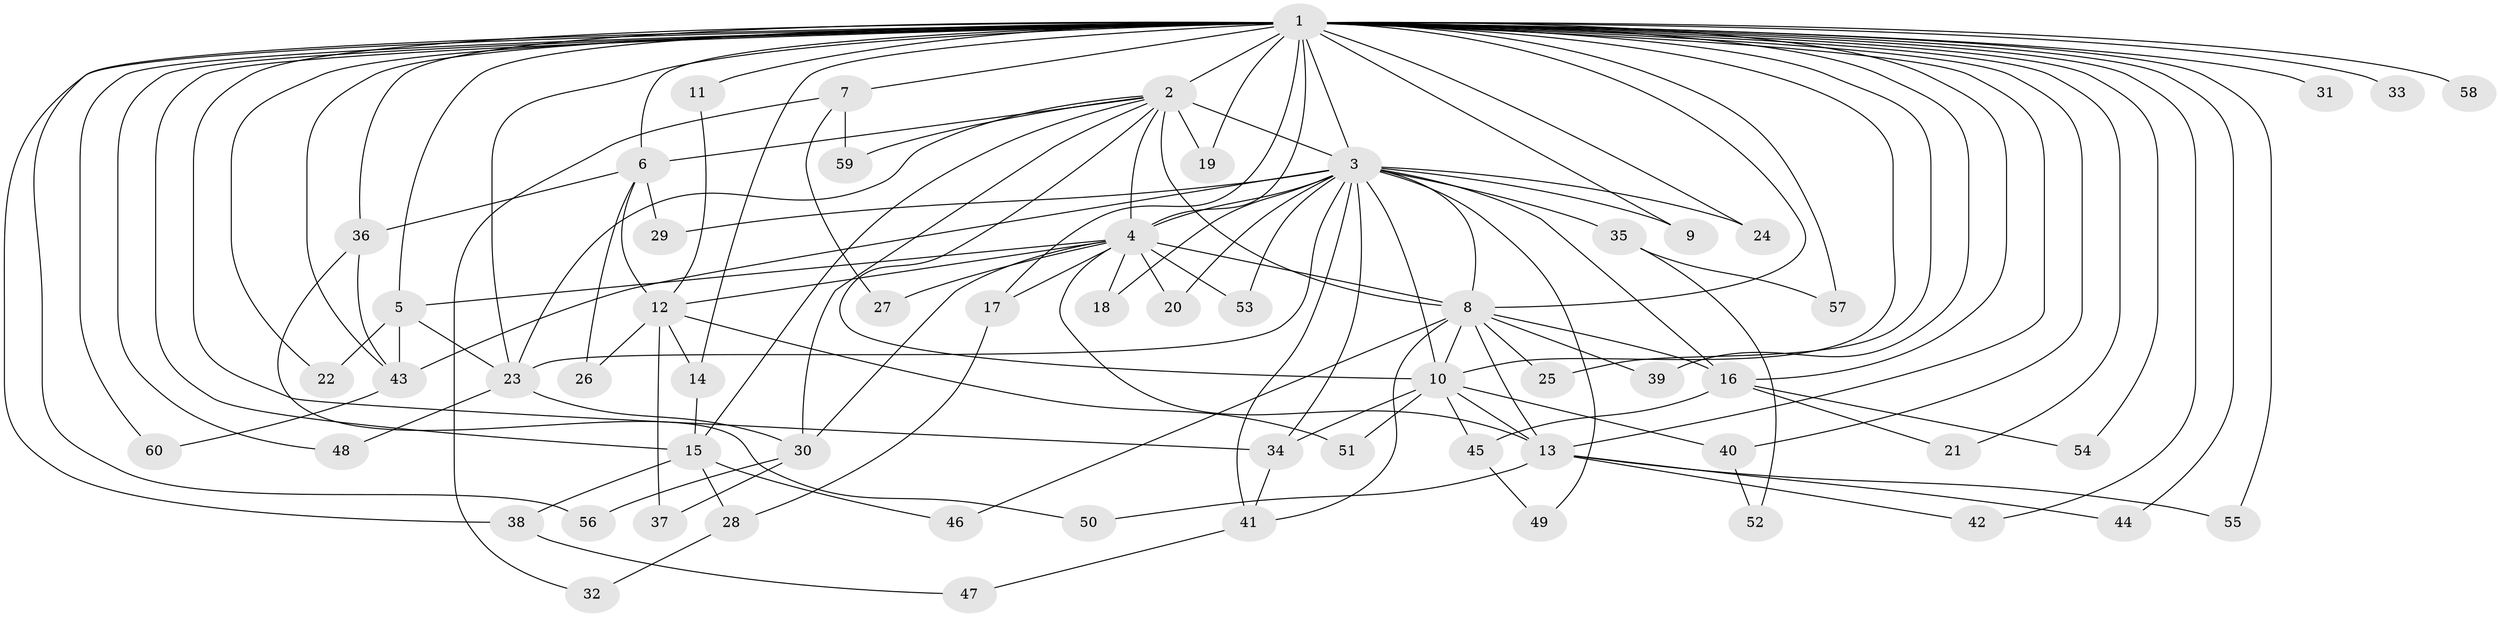 // original degree distribution, {19: 0.016666666666666666, 20: 0.008333333333333333, 18: 0.008333333333333333, 35: 0.008333333333333333, 31: 0.008333333333333333, 17: 0.008333333333333333, 34: 0.008333333333333333, 13: 0.016666666666666666, 6: 0.03333333333333333, 7: 0.03333333333333333, 5: 0.03333333333333333, 3: 0.175, 2: 0.55, 4: 0.09166666666666666}
// Generated by graph-tools (version 1.1) at 2025/49/03/04/25 22:49:30]
// undirected, 60 vertices, 128 edges
graph export_dot {
  node [color=gray90,style=filled];
  1;
  2;
  3;
  4;
  5;
  6;
  7;
  8;
  9;
  10;
  11;
  12;
  13;
  14;
  15;
  16;
  17;
  18;
  19;
  20;
  21;
  22;
  23;
  24;
  25;
  26;
  27;
  28;
  29;
  30;
  31;
  32;
  33;
  34;
  35;
  36;
  37;
  38;
  39;
  40;
  41;
  42;
  43;
  44;
  45;
  46;
  47;
  48;
  49;
  50;
  51;
  52;
  53;
  54;
  55;
  56;
  57;
  58;
  59;
  60;
  1 -- 2 [weight=15.0];
  1 -- 3 [weight=9.0];
  1 -- 4 [weight=9.0];
  1 -- 5 [weight=2.0];
  1 -- 6 [weight=1.0];
  1 -- 7 [weight=2.0];
  1 -- 8 [weight=2.0];
  1 -- 9 [weight=1.0];
  1 -- 10 [weight=4.0];
  1 -- 11 [weight=4.0];
  1 -- 13 [weight=1.0];
  1 -- 14 [weight=3.0];
  1 -- 15 [weight=2.0];
  1 -- 16 [weight=2.0];
  1 -- 17 [weight=1.0];
  1 -- 19 [weight=1.0];
  1 -- 21 [weight=1.0];
  1 -- 22 [weight=1.0];
  1 -- 23 [weight=1.0];
  1 -- 24 [weight=1.0];
  1 -- 25 [weight=1.0];
  1 -- 31 [weight=1.0];
  1 -- 33 [weight=2.0];
  1 -- 34 [weight=1.0];
  1 -- 36 [weight=1.0];
  1 -- 38 [weight=1.0];
  1 -- 39 [weight=1.0];
  1 -- 40 [weight=1.0];
  1 -- 42 [weight=1.0];
  1 -- 43 [weight=1.0];
  1 -- 44 [weight=1.0];
  1 -- 48 [weight=1.0];
  1 -- 54 [weight=1.0];
  1 -- 55 [weight=1.0];
  1 -- 56 [weight=1.0];
  1 -- 57 [weight=1.0];
  1 -- 58 [weight=2.0];
  1 -- 60 [weight=1.0];
  2 -- 3 [weight=4.0];
  2 -- 4 [weight=4.0];
  2 -- 6 [weight=2.0];
  2 -- 8 [weight=2.0];
  2 -- 10 [weight=1.0];
  2 -- 15 [weight=1.0];
  2 -- 19 [weight=1.0];
  2 -- 23 [weight=1.0];
  2 -- 30 [weight=1.0];
  2 -- 59 [weight=1.0];
  3 -- 4 [weight=4.0];
  3 -- 8 [weight=4.0];
  3 -- 9 [weight=1.0];
  3 -- 10 [weight=9.0];
  3 -- 16 [weight=2.0];
  3 -- 18 [weight=2.0];
  3 -- 20 [weight=1.0];
  3 -- 23 [weight=2.0];
  3 -- 24 [weight=1.0];
  3 -- 29 [weight=1.0];
  3 -- 34 [weight=1.0];
  3 -- 35 [weight=1.0];
  3 -- 41 [weight=1.0];
  3 -- 43 [weight=2.0];
  3 -- 49 [weight=1.0];
  3 -- 53 [weight=1.0];
  4 -- 5 [weight=2.0];
  4 -- 8 [weight=17.0];
  4 -- 12 [weight=2.0];
  4 -- 13 [weight=1.0];
  4 -- 17 [weight=1.0];
  4 -- 18 [weight=1.0];
  4 -- 20 [weight=1.0];
  4 -- 27 [weight=1.0];
  4 -- 30 [weight=1.0];
  4 -- 53 [weight=1.0];
  5 -- 22 [weight=1.0];
  5 -- 23 [weight=1.0];
  5 -- 43 [weight=1.0];
  6 -- 12 [weight=1.0];
  6 -- 26 [weight=1.0];
  6 -- 29 [weight=1.0];
  6 -- 36 [weight=1.0];
  7 -- 27 [weight=1.0];
  7 -- 32 [weight=1.0];
  7 -- 59 [weight=1.0];
  8 -- 10 [weight=3.0];
  8 -- 13 [weight=1.0];
  8 -- 16 [weight=1.0];
  8 -- 25 [weight=1.0];
  8 -- 39 [weight=1.0];
  8 -- 41 [weight=1.0];
  8 -- 46 [weight=1.0];
  10 -- 13 [weight=1.0];
  10 -- 34 [weight=1.0];
  10 -- 40 [weight=1.0];
  10 -- 45 [weight=1.0];
  10 -- 51 [weight=1.0];
  11 -- 12 [weight=1.0];
  12 -- 14 [weight=1.0];
  12 -- 26 [weight=1.0];
  12 -- 37 [weight=1.0];
  12 -- 51 [weight=1.0];
  13 -- 42 [weight=1.0];
  13 -- 44 [weight=1.0];
  13 -- 50 [weight=1.0];
  13 -- 55 [weight=1.0];
  14 -- 15 [weight=1.0];
  15 -- 28 [weight=1.0];
  15 -- 38 [weight=1.0];
  15 -- 46 [weight=1.0];
  16 -- 21 [weight=1.0];
  16 -- 45 [weight=1.0];
  16 -- 54 [weight=1.0];
  17 -- 28 [weight=1.0];
  23 -- 30 [weight=1.0];
  23 -- 48 [weight=1.0];
  28 -- 32 [weight=1.0];
  30 -- 37 [weight=1.0];
  30 -- 56 [weight=1.0];
  34 -- 41 [weight=1.0];
  35 -- 52 [weight=1.0];
  35 -- 57 [weight=1.0];
  36 -- 43 [weight=1.0];
  36 -- 50 [weight=1.0];
  38 -- 47 [weight=1.0];
  40 -- 52 [weight=1.0];
  41 -- 47 [weight=1.0];
  43 -- 60 [weight=1.0];
  45 -- 49 [weight=1.0];
}
